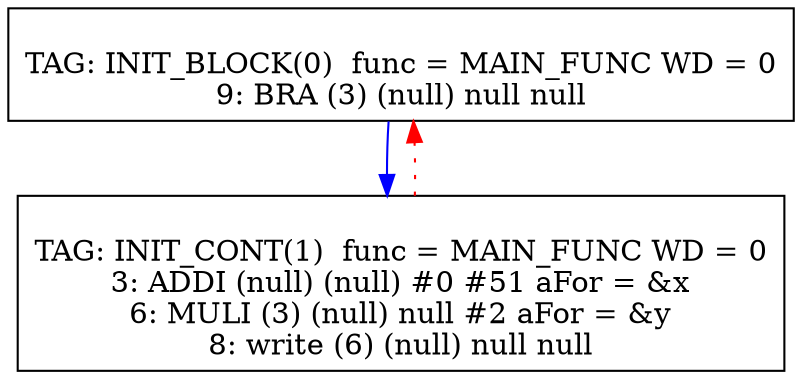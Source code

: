 digraph {
0[label="
TAG: INIT_BLOCK(0)  func = MAIN_FUNC WD = 0
9: BRA (3) (null) null null
"];
0[shape=box];
0 -> 1[color=blue]
1[label="
TAG: INIT_CONT(1)  func = MAIN_FUNC WD = 0
3: ADDI (null) (null) #0 #51 aFor = &x
6: MULI (3) (null) null #2 aFor = &y
8: write (6) (null) null null
"];
1[shape=box];
1 -> 0[color=red][style=dotted]
}